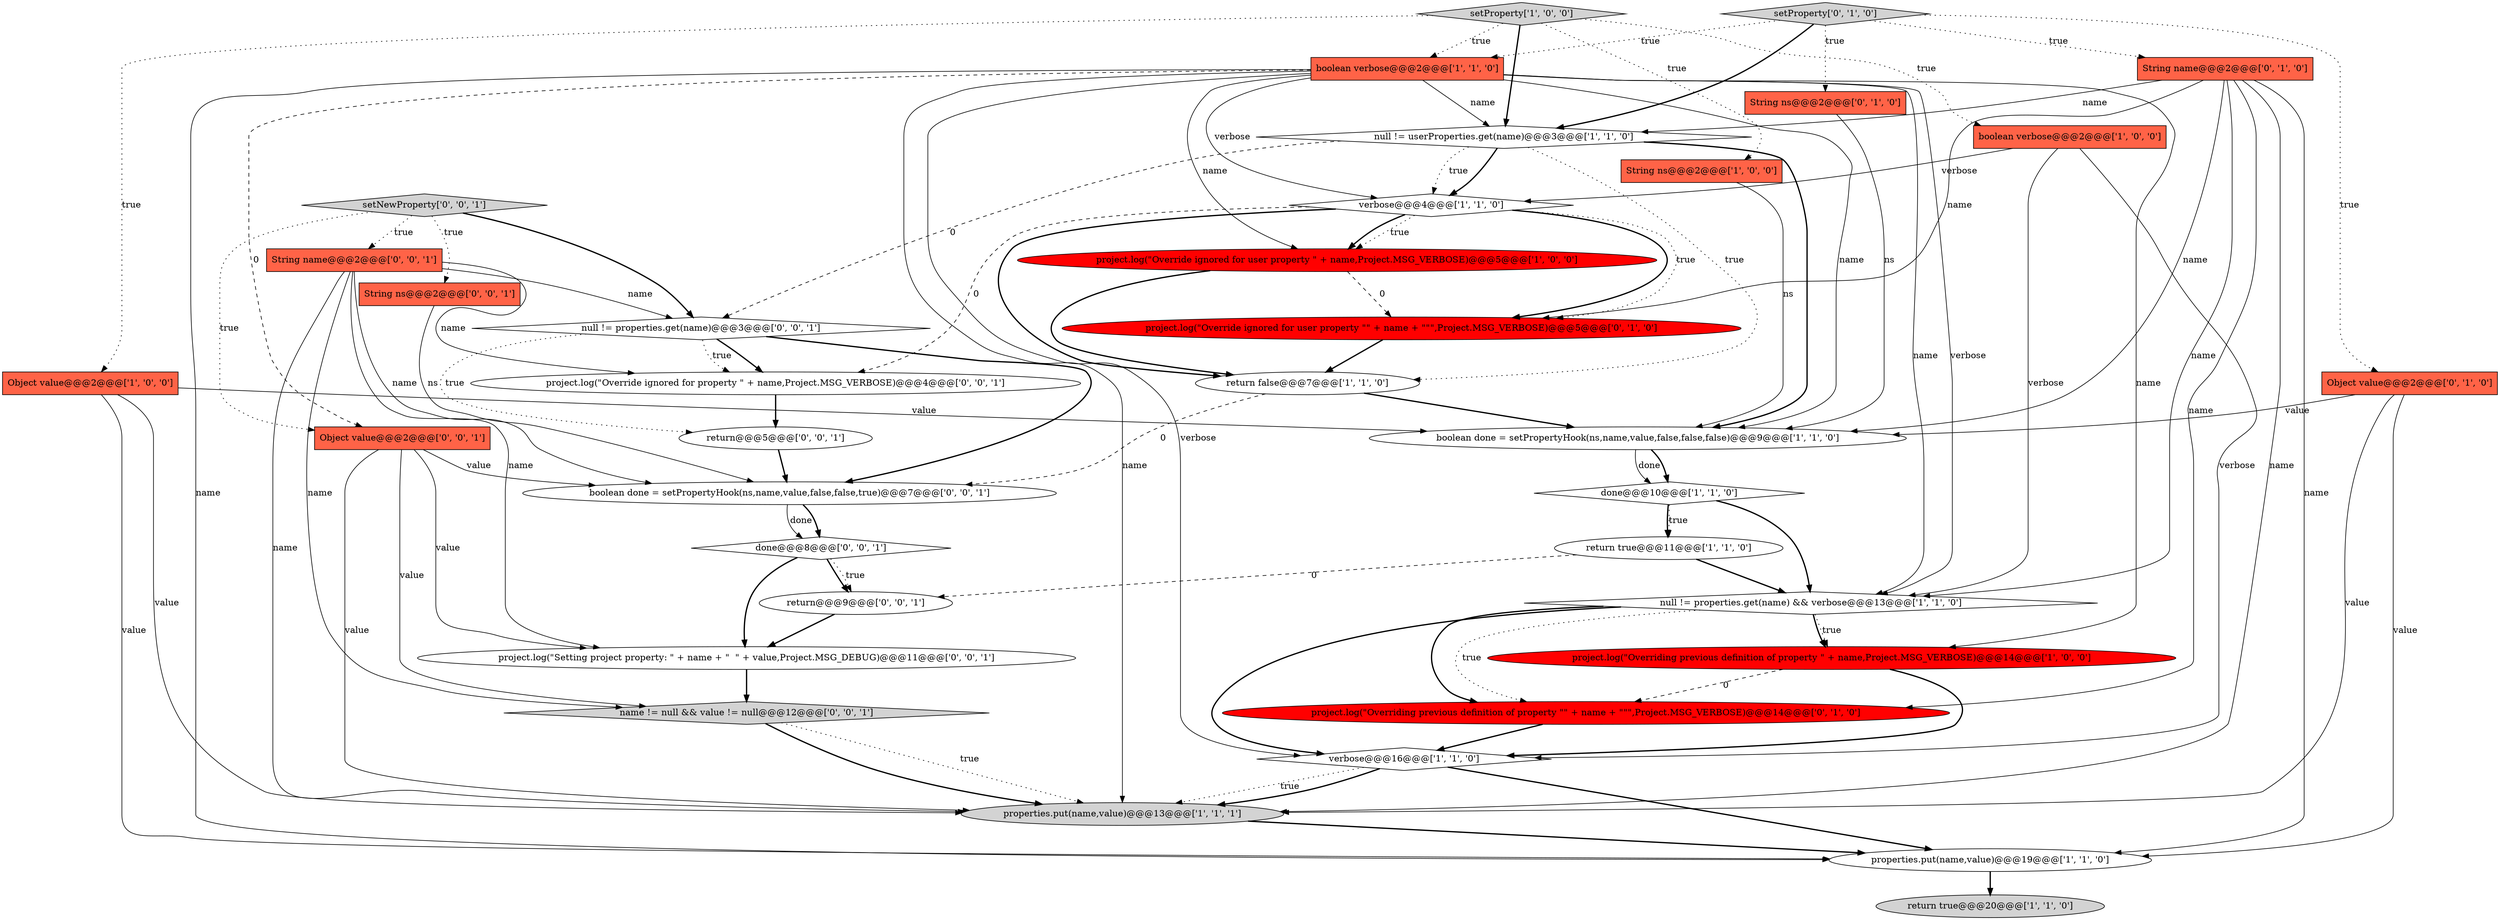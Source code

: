 digraph {
15 [style = filled, label = "boolean done = setPropertyHook(ns,name,value,false,false,false)@@@9@@@['1', '1', '0']", fillcolor = white, shape = ellipse image = "AAA0AAABBB1BBB"];
35 [style = filled, label = "project.log(\"Override ignored for property \" + name,Project.MSG_VERBOSE)@@@4@@@['0', '0', '1']", fillcolor = white, shape = ellipse image = "AAA0AAABBB3BBB"];
19 [style = filled, label = "String ns@@@2@@@['0', '1', '0']", fillcolor = tomato, shape = box image = "AAA0AAABBB2BBB"];
6 [style = filled, label = "done@@@10@@@['1', '1', '0']", fillcolor = white, shape = diamond image = "AAA0AAABBB1BBB"];
31 [style = filled, label = "null != properties.get(name)@@@3@@@['0', '0', '1']", fillcolor = white, shape = diamond image = "AAA0AAABBB3BBB"];
1 [style = filled, label = "Object value@@@2@@@['1', '0', '0']", fillcolor = tomato, shape = box image = "AAA0AAABBB1BBB"];
23 [style = filled, label = "setProperty['0', '1', '0']", fillcolor = lightgray, shape = diamond image = "AAA0AAABBB2BBB"];
21 [style = filled, label = "Object value@@@2@@@['0', '1', '0']", fillcolor = tomato, shape = box image = "AAA0AAABBB2BBB"];
18 [style = filled, label = "String name@@@2@@@['0', '1', '0']", fillcolor = tomato, shape = box image = "AAA0AAABBB2BBB"];
4 [style = filled, label = "boolean verbose@@@2@@@['1', '0', '0']", fillcolor = tomato, shape = box image = "AAA0AAABBB1BBB"];
12 [style = filled, label = "verbose@@@16@@@['1', '1', '0']", fillcolor = white, shape = diamond image = "AAA0AAABBB1BBB"];
26 [style = filled, label = "String ns@@@2@@@['0', '0', '1']", fillcolor = tomato, shape = box image = "AAA0AAABBB3BBB"];
16 [style = filled, label = "properties.put(name,value)@@@19@@@['1', '1', '0']", fillcolor = white, shape = ellipse image = "AAA0AAABBB1BBB"];
8 [style = filled, label = "verbose@@@4@@@['1', '1', '0']", fillcolor = white, shape = diamond image = "AAA0AAABBB1BBB"];
14 [style = filled, label = "project.log(\"Override ignored for user property \" + name,Project.MSG_VERBOSE)@@@5@@@['1', '0', '0']", fillcolor = red, shape = ellipse image = "AAA1AAABBB1BBB"];
29 [style = filled, label = "boolean done = setPropertyHook(ns,name,value,false,false,true)@@@7@@@['0', '0', '1']", fillcolor = white, shape = ellipse image = "AAA0AAABBB3BBB"];
10 [style = filled, label = "return false@@@7@@@['1', '1', '0']", fillcolor = white, shape = ellipse image = "AAA0AAABBB1BBB"];
11 [style = filled, label = "null != userProperties.get(name)@@@3@@@['1', '1', '0']", fillcolor = white, shape = diamond image = "AAA0AAABBB1BBB"];
22 [style = filled, label = "project.log(\"Overriding previous definition of property \"\" + name + \"\"\",Project.MSG_VERBOSE)@@@14@@@['0', '1', '0']", fillcolor = red, shape = ellipse image = "AAA1AAABBB2BBB"];
27 [style = filled, label = "return@@@9@@@['0', '0', '1']", fillcolor = white, shape = ellipse image = "AAA0AAABBB3BBB"];
2 [style = filled, label = "String ns@@@2@@@['1', '0', '0']", fillcolor = tomato, shape = box image = "AAA0AAABBB1BBB"];
32 [style = filled, label = "name != null && value != null@@@12@@@['0', '0', '1']", fillcolor = lightgray, shape = diamond image = "AAA0AAABBB3BBB"];
25 [style = filled, label = "project.log(\"Setting project property: \" + name + \"  \" + value,Project.MSG_DEBUG)@@@11@@@['0', '0', '1']", fillcolor = white, shape = ellipse image = "AAA0AAABBB3BBB"];
0 [style = filled, label = "setProperty['1', '0', '0']", fillcolor = lightgray, shape = diamond image = "AAA0AAABBB1BBB"];
13 [style = filled, label = "project.log(\"Overriding previous definition of property \" + name,Project.MSG_VERBOSE)@@@14@@@['1', '0', '0']", fillcolor = red, shape = ellipse image = "AAA1AAABBB1BBB"];
7 [style = filled, label = "return true@@@11@@@['1', '1', '0']", fillcolor = white, shape = ellipse image = "AAA0AAABBB1BBB"];
28 [style = filled, label = "return@@@5@@@['0', '0', '1']", fillcolor = white, shape = ellipse image = "AAA0AAABBB3BBB"];
30 [style = filled, label = "done@@@8@@@['0', '0', '1']", fillcolor = white, shape = diamond image = "AAA0AAABBB3BBB"];
5 [style = filled, label = "return true@@@20@@@['1', '1', '0']", fillcolor = lightgray, shape = ellipse image = "AAA0AAABBB1BBB"];
33 [style = filled, label = "String name@@@2@@@['0', '0', '1']", fillcolor = tomato, shape = box image = "AAA0AAABBB3BBB"];
20 [style = filled, label = "project.log(\"Override ignored for user property \"\" + name + \"\"\",Project.MSG_VERBOSE)@@@5@@@['0', '1', '0']", fillcolor = red, shape = ellipse image = "AAA1AAABBB2BBB"];
9 [style = filled, label = "boolean verbose@@@2@@@['1', '1', '0']", fillcolor = tomato, shape = box image = "AAA0AAABBB1BBB"];
17 [style = filled, label = "properties.put(name,value)@@@13@@@['1', '1', '1']", fillcolor = lightgray, shape = ellipse image = "AAA0AAABBB1BBB"];
24 [style = filled, label = "setNewProperty['0', '0', '1']", fillcolor = lightgray, shape = diamond image = "AAA0AAABBB3BBB"];
3 [style = filled, label = "null != properties.get(name) && verbose@@@13@@@['1', '1', '0']", fillcolor = white, shape = diamond image = "AAA0AAABBB1BBB"];
34 [style = filled, label = "Object value@@@2@@@['0', '0', '1']", fillcolor = tomato, shape = box image = "AAA0AAABBB3BBB"];
29->30 [style = solid, label="done"];
6->3 [style = bold, label=""];
8->10 [style = bold, label=""];
1->16 [style = solid, label="value"];
15->6 [style = solid, label="done"];
29->30 [style = bold, label=""];
9->17 [style = solid, label="name"];
8->35 [style = dashed, label="0"];
9->11 [style = solid, label="name"];
14->20 [style = dashed, label="0"];
24->33 [style = dotted, label="true"];
26->29 [style = solid, label="ns"];
8->20 [style = bold, label=""];
23->18 [style = dotted, label="true"];
31->35 [style = bold, label=""];
31->28 [style = dotted, label="true"];
33->17 [style = solid, label="name"];
34->17 [style = solid, label="value"];
11->8 [style = dotted, label="true"];
32->17 [style = dotted, label="true"];
8->20 [style = dotted, label="true"];
9->13 [style = solid, label="name"];
27->25 [style = bold, label=""];
17->16 [style = bold, label=""];
2->15 [style = solid, label="ns"];
12->17 [style = dotted, label="true"];
18->3 [style = solid, label="name"];
18->17 [style = solid, label="name"];
21->16 [style = solid, label="value"];
33->32 [style = solid, label="name"];
11->10 [style = dotted, label="true"];
30->27 [style = bold, label=""];
23->21 [style = dotted, label="true"];
14->10 [style = bold, label=""];
31->29 [style = bold, label=""];
23->19 [style = dotted, label="true"];
10->29 [style = dashed, label="0"];
1->17 [style = solid, label="value"];
23->9 [style = dotted, label="true"];
9->34 [style = dashed, label="0"];
34->32 [style = solid, label="value"];
35->28 [style = bold, label=""];
13->12 [style = bold, label=""];
21->15 [style = solid, label="value"];
24->26 [style = dotted, label="true"];
18->22 [style = solid, label="name"];
9->14 [style = solid, label="name"];
8->14 [style = dotted, label="true"];
24->34 [style = dotted, label="true"];
6->7 [style = dotted, label="true"];
11->8 [style = bold, label=""];
33->29 [style = solid, label="name"];
6->7 [style = bold, label=""];
32->17 [style = bold, label=""];
4->8 [style = solid, label="verbose"];
28->29 [style = bold, label=""];
31->35 [style = dotted, label="true"];
33->25 [style = solid, label="name"];
0->4 [style = dotted, label="true"];
12->17 [style = bold, label=""];
4->12 [style = solid, label="verbose"];
8->14 [style = bold, label=""];
0->11 [style = bold, label=""];
3->12 [style = bold, label=""];
9->3 [style = solid, label="name"];
33->31 [style = solid, label="name"];
18->16 [style = solid, label="name"];
9->12 [style = solid, label="verbose"];
24->31 [style = bold, label=""];
11->31 [style = dashed, label="0"];
16->5 [style = bold, label=""];
23->11 [style = bold, label=""];
0->9 [style = dotted, label="true"];
9->8 [style = solid, label="verbose"];
3->13 [style = dotted, label="true"];
0->1 [style = dotted, label="true"];
9->15 [style = solid, label="name"];
21->17 [style = solid, label="value"];
33->35 [style = solid, label="name"];
10->15 [style = bold, label=""];
9->16 [style = solid, label="name"];
30->27 [style = dotted, label="true"];
25->32 [style = bold, label=""];
30->25 [style = bold, label=""];
19->15 [style = solid, label="ns"];
15->6 [style = bold, label=""];
12->16 [style = bold, label=""];
3->22 [style = bold, label=""];
4->3 [style = solid, label="verbose"];
7->3 [style = bold, label=""];
11->15 [style = bold, label=""];
20->10 [style = bold, label=""];
34->25 [style = solid, label="value"];
7->27 [style = dashed, label="0"];
34->29 [style = solid, label="value"];
9->3 [style = solid, label="verbose"];
22->12 [style = bold, label=""];
3->22 [style = dotted, label="true"];
3->13 [style = bold, label=""];
18->15 [style = solid, label="name"];
18->20 [style = solid, label="name"];
0->2 [style = dotted, label="true"];
1->15 [style = solid, label="value"];
13->22 [style = dashed, label="0"];
18->11 [style = solid, label="name"];
}
